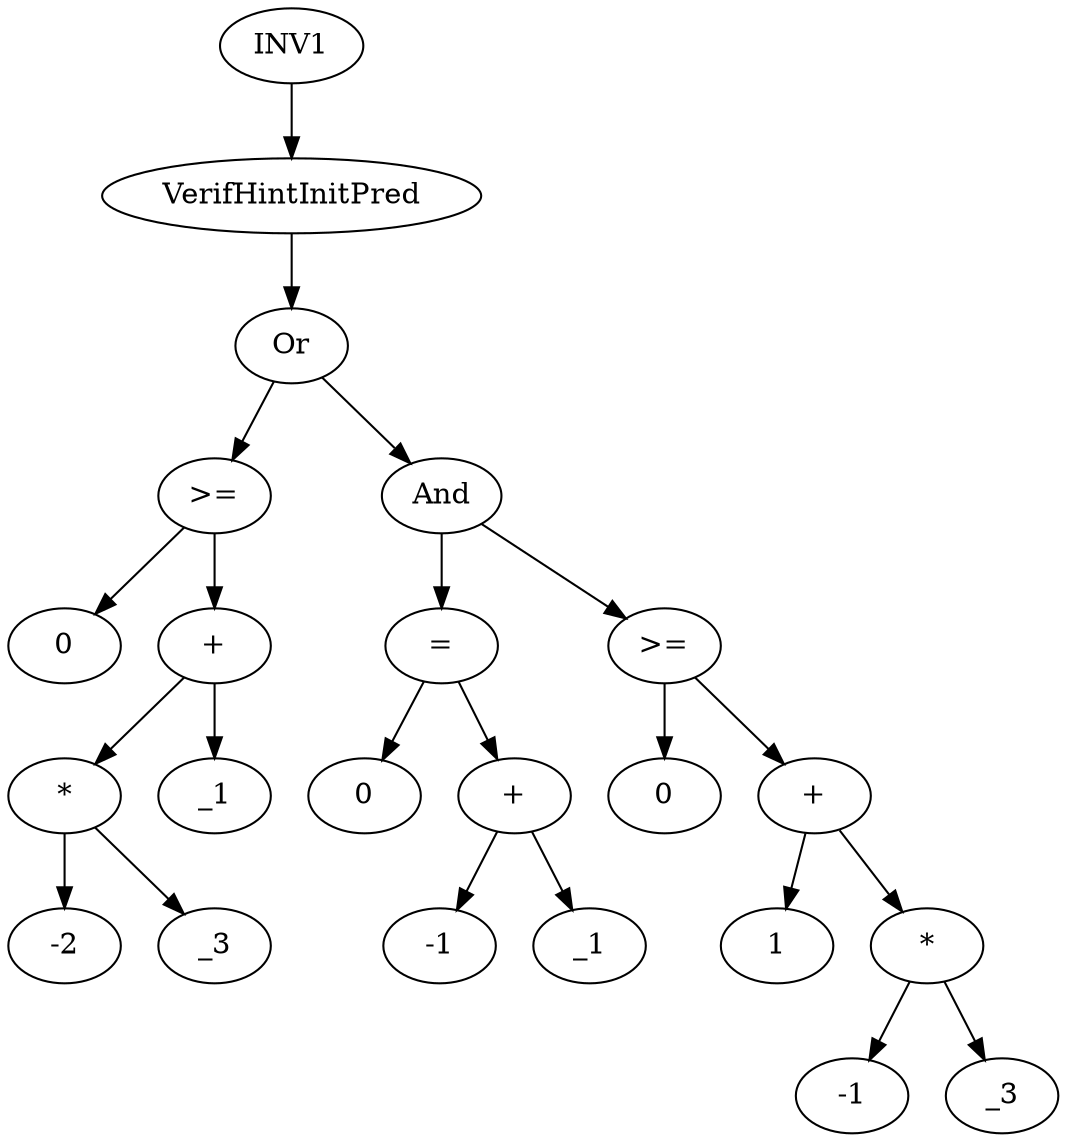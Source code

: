 digraph dag {
0 [label="INV1"];
1 [label="VerifHintInitPred"];
2 [label="Or"];
3 [label=">="];
4 [label="0"];
5 [label="+"];
6 [label="*"];
7 [label="-2"];
8 [label="_3"];
9 [label="_1"];
10 [label="And"];
11 [label="="];
12 [label="0"];
13 [label="+"];
14 [label="-1"];
15 [label="_1"];
16 [label=">="];
17 [label="0"];
18 [label="+"];
19 [label="1"];
20 [label="*"];
21 [label="-1"];
22 [label="_3"];
"0" -> "1"[label=""]
"1" -> "2"[label=""]
"2" -> "3"[label=""]
"2" -> "10"[label=""]
"3" -> "5"[label=""]
"3" -> "4"[label=""]
"5" -> "6"[label=""]
"5" -> "9"[label=""]
"6" -> "8"[label=""]
"6" -> "7"[label=""]
"10" -> "11"[label=""]
"10" -> "16"[label=""]
"11" -> "13"[label=""]
"11" -> "12"[label=""]
"13" -> "15"[label=""]
"13" -> "14"[label=""]
"16" -> "18"[label=""]
"16" -> "17"[label=""]
"18" -> "20"[label=""]
"18" -> "19"[label=""]
"20" -> "22"[label=""]
"20" -> "21"[label=""]
}
